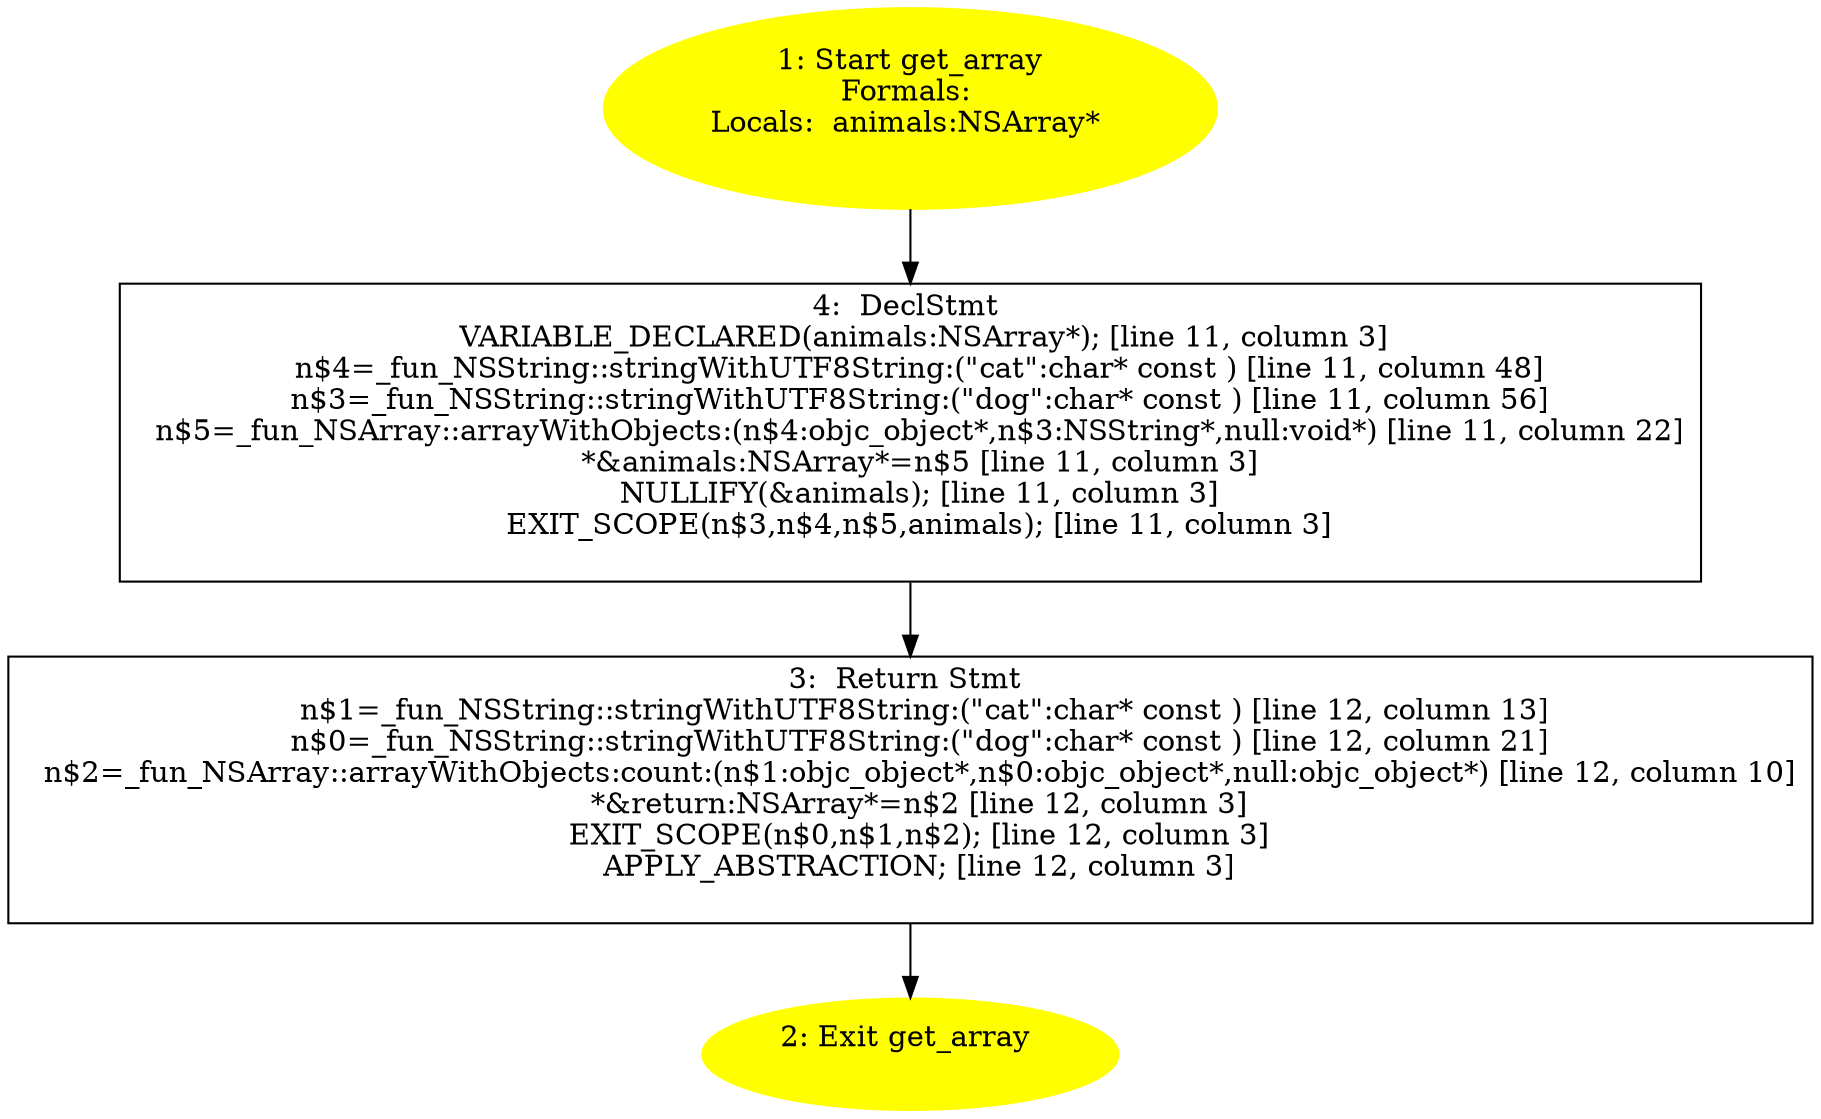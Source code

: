 /* @generated */
digraph cfg {
"get_array.bca6b16c85e5b8ba530f380271b2ec79_1" [label="1: Start get_array\nFormals: \nLocals:  animals:NSArray* \n  " color=yellow style=filled]
	

	 "get_array.bca6b16c85e5b8ba530f380271b2ec79_1" -> "get_array.bca6b16c85e5b8ba530f380271b2ec79_4" ;
"get_array.bca6b16c85e5b8ba530f380271b2ec79_2" [label="2: Exit get_array \n  " color=yellow style=filled]
	

"get_array.bca6b16c85e5b8ba530f380271b2ec79_3" [label="3:  Return Stmt \n   n$1=_fun_NSString::stringWithUTF8String:(\"cat\":char* const ) [line 12, column 13]\n  n$0=_fun_NSString::stringWithUTF8String:(\"dog\":char* const ) [line 12, column 21]\n  n$2=_fun_NSArray::arrayWithObjects:count:(n$1:objc_object*,n$0:objc_object*,null:objc_object*) [line 12, column 10]\n  *&return:NSArray*=n$2 [line 12, column 3]\n  EXIT_SCOPE(n$0,n$1,n$2); [line 12, column 3]\n  APPLY_ABSTRACTION; [line 12, column 3]\n " shape="box"]
	

	 "get_array.bca6b16c85e5b8ba530f380271b2ec79_3" -> "get_array.bca6b16c85e5b8ba530f380271b2ec79_2" ;
"get_array.bca6b16c85e5b8ba530f380271b2ec79_4" [label="4:  DeclStmt \n   VARIABLE_DECLARED(animals:NSArray*); [line 11, column 3]\n  n$4=_fun_NSString::stringWithUTF8String:(\"cat\":char* const ) [line 11, column 48]\n  n$3=_fun_NSString::stringWithUTF8String:(\"dog\":char* const ) [line 11, column 56]\n  n$5=_fun_NSArray::arrayWithObjects:(n$4:objc_object*,n$3:NSString*,null:void*) [line 11, column 22]\n  *&animals:NSArray*=n$5 [line 11, column 3]\n  NULLIFY(&animals); [line 11, column 3]\n  EXIT_SCOPE(n$3,n$4,n$5,animals); [line 11, column 3]\n " shape="box"]
	

	 "get_array.bca6b16c85e5b8ba530f380271b2ec79_4" -> "get_array.bca6b16c85e5b8ba530f380271b2ec79_3" ;
}
